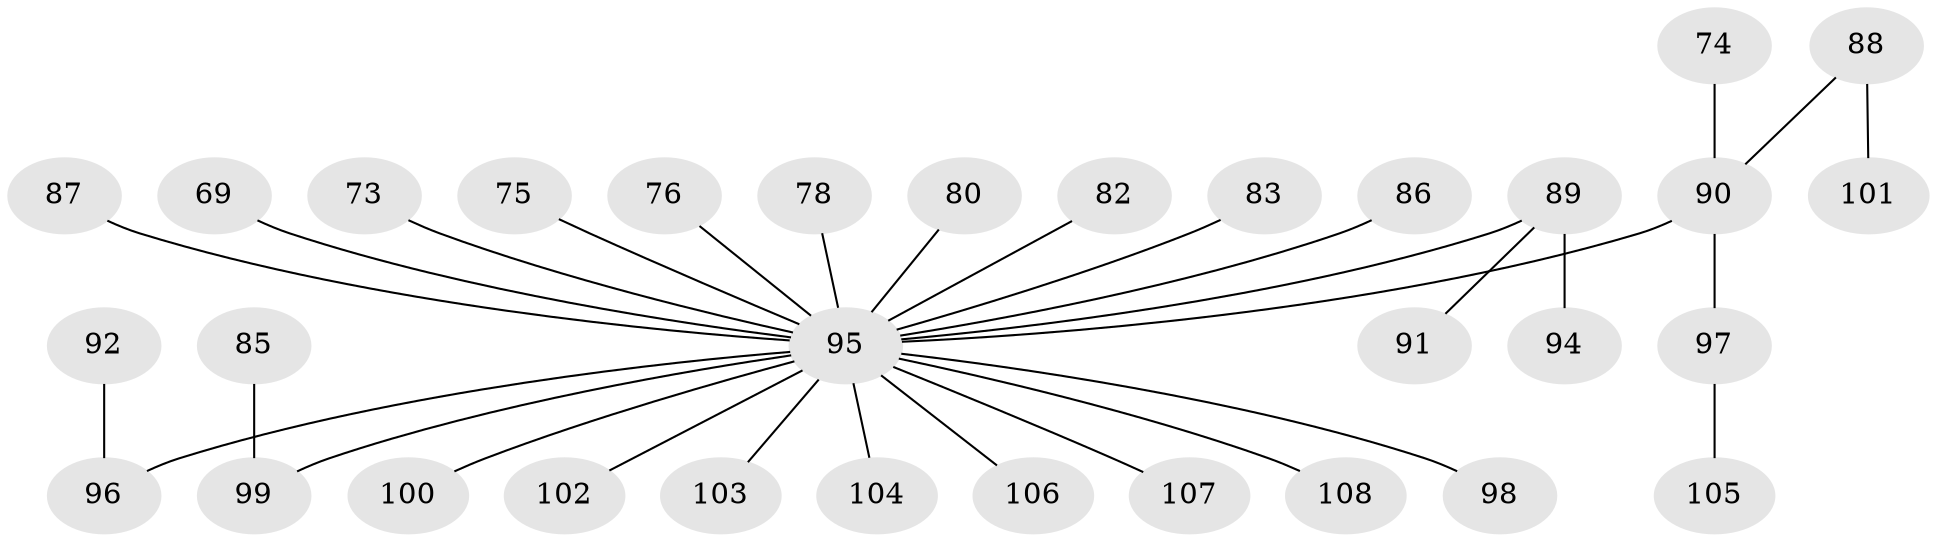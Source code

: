 // original degree distribution, {5: 0.027777777777777776, 7: 0.018518518518518517, 6: 0.027777777777777776, 3: 0.14814814814814814, 2: 0.24074074074074073, 1: 0.5092592592592593, 4: 0.027777777777777776}
// Generated by graph-tools (version 1.1) at 2025/55/03/04/25 21:55:48]
// undirected, 32 vertices, 31 edges
graph export_dot {
graph [start="1"]
  node [color=gray90,style=filled];
  69;
  73;
  74;
  75 [super="+34+53"];
  76;
  78;
  80;
  82 [super="+65"];
  83;
  85;
  86;
  87 [super="+47"];
  88;
  89 [super="+72"];
  90 [super="+37+52+38"];
  91;
  92;
  94;
  95 [super="+21+57+33+25+43+32+49+55+13+81+18+19+20+41+31+54+42+44+45+58+59+93+60+61+62+66+77"];
  96 [super="+84"];
  97;
  98;
  99 [super="+79"];
  100;
  101;
  102;
  103;
  104 [super="+12+50"];
  105;
  106;
  107;
  108;
  69 -- 95;
  73 -- 95;
  74 -- 90;
  75 -- 95;
  76 -- 95;
  78 -- 95;
  80 -- 95;
  82 -- 95;
  83 -- 95;
  85 -- 99;
  86 -- 95;
  87 -- 95;
  88 -- 101;
  88 -- 90;
  89 -- 94;
  89 -- 91;
  89 -- 95;
  90 -- 97;
  90 -- 95;
  92 -- 96;
  95 -- 100;
  95 -- 103;
  95 -- 104;
  95 -- 108;
  95 -- 106;
  95 -- 99;
  95 -- 98;
  95 -- 96;
  95 -- 107;
  95 -- 102;
  97 -- 105;
}
